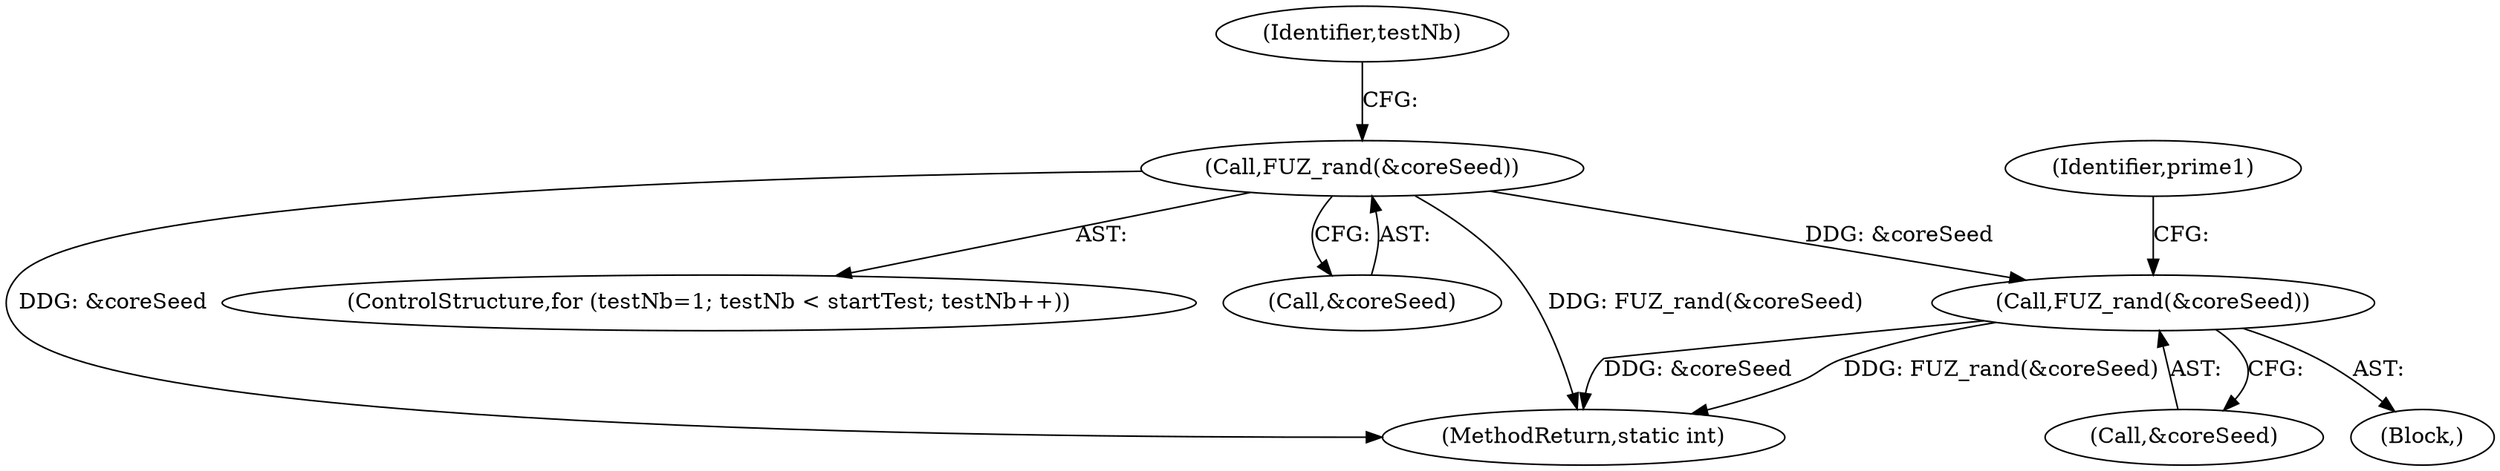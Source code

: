 digraph "0_zstd_3e5cdf1b6a85843e991d7d10f6a2567c15580da0_3@API" {
"1000375" [label="(Call,FUZ_rand(&coreSeed))"];
"1000418" [label="(Call,FUZ_rand(&coreSeed))"];
"1001475" [label="(MethodReturn,static int)"];
"1000376" [label="(Call,&coreSeed)"];
"1000419" [label="(Call,&coreSeed)"];
"1000366" [label="(ControlStructure,for (testNb=1; testNb < startTest; testNb++))"];
"1000389" [label="(Block,)"];
"1000375" [label="(Call,FUZ_rand(&coreSeed))"];
"1000418" [label="(Call,FUZ_rand(&coreSeed))"];
"1000424" [label="(Identifier,prime1)"];
"1000374" [label="(Identifier,testNb)"];
"1000375" -> "1000366"  [label="AST: "];
"1000375" -> "1000376"  [label="CFG: "];
"1000376" -> "1000375"  [label="AST: "];
"1000374" -> "1000375"  [label="CFG: "];
"1000375" -> "1001475"  [label="DDG: &coreSeed"];
"1000375" -> "1001475"  [label="DDG: FUZ_rand(&coreSeed)"];
"1000375" -> "1000418"  [label="DDG: &coreSeed"];
"1000418" -> "1000389"  [label="AST: "];
"1000418" -> "1000419"  [label="CFG: "];
"1000419" -> "1000418"  [label="AST: "];
"1000424" -> "1000418"  [label="CFG: "];
"1000418" -> "1001475"  [label="DDG: FUZ_rand(&coreSeed)"];
"1000418" -> "1001475"  [label="DDG: &coreSeed"];
}
